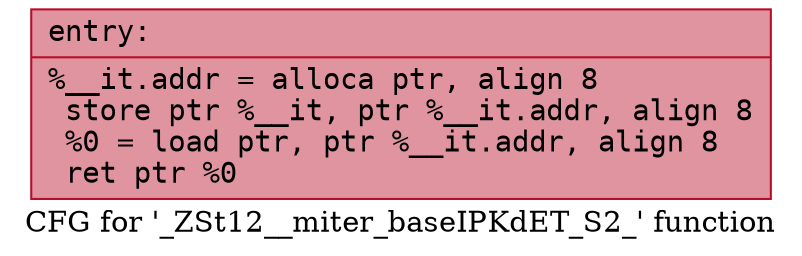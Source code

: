 digraph "CFG for '_ZSt12__miter_baseIPKdET_S2_' function" {
	label="CFG for '_ZSt12__miter_baseIPKdET_S2_' function";

	Node0x55fc3be38f10 [shape=record,color="#b70d28ff", style=filled, fillcolor="#b70d2870" fontname="Courier",label="{entry:\l|  %__it.addr = alloca ptr, align 8\l  store ptr %__it, ptr %__it.addr, align 8\l  %0 = load ptr, ptr %__it.addr, align 8\l  ret ptr %0\l}"];
}

